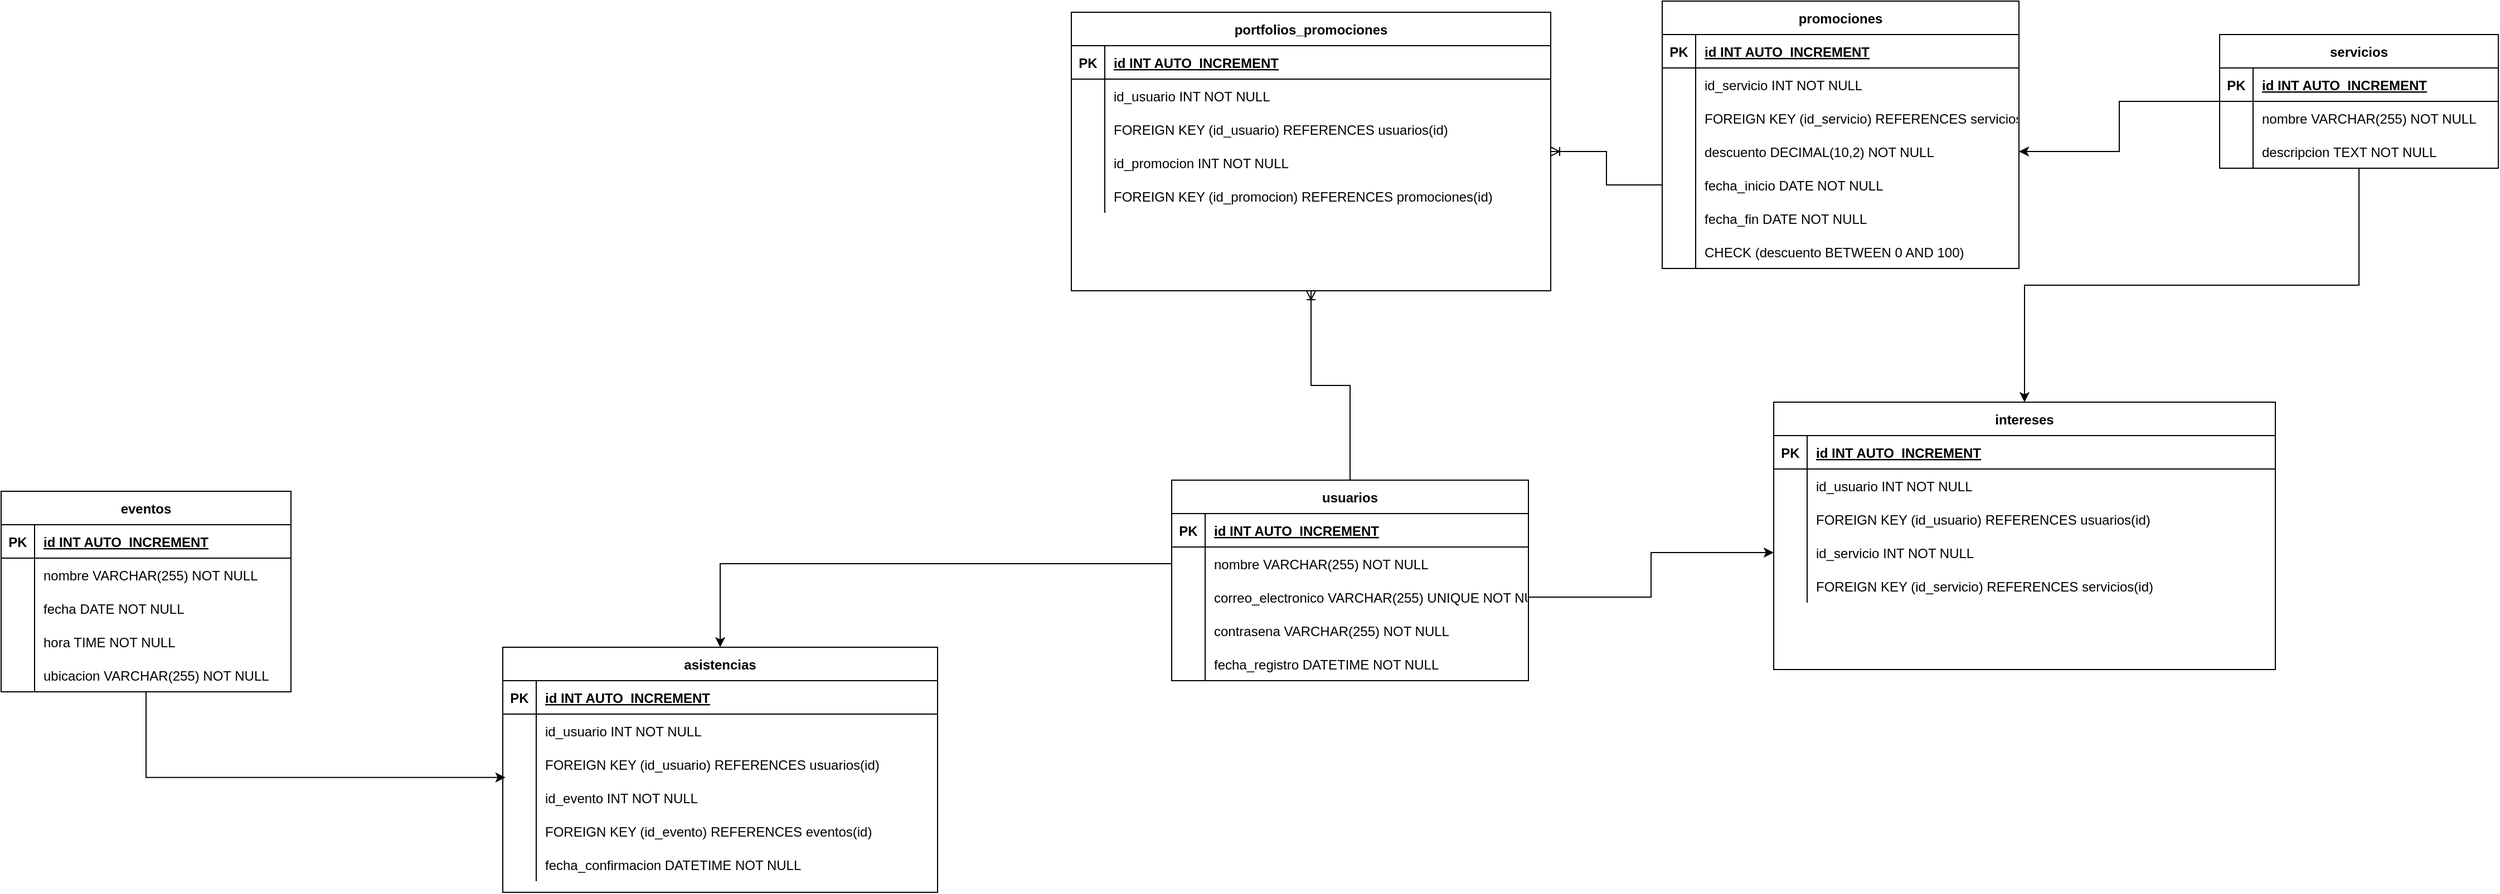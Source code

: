 <mxfile version="24.5.5" type="device">
  <diagram id="YZ3jG_RBLlIOF2ghLRLt" name="Página-1">
    <mxGraphModel dx="2487" dy="1971" grid="1" gridSize="10" guides="1" tooltips="1" connect="1" arrows="1" fold="1" page="1" pageScale="1" pageWidth="827" pageHeight="1169" math="0" shadow="0">
      <root>
        <mxCell id="0" />
        <mxCell id="1" parent="0" />
        <mxCell id="2kgVZVmkL6ZbvHN4OtGE-127" style="edgeStyle=orthogonalEdgeStyle;rounded=0;orthogonalLoop=1;jettySize=auto;html=1;entryX=0.5;entryY=1;entryDx=0;entryDy=0;endArrow=ERoneToMany;endFill=0;" edge="1" parent="1" source="2kgVZVmkL6ZbvHN4OtGE-1" target="2kgVZVmkL6ZbvHN4OtGE-100">
          <mxGeometry relative="1" as="geometry" />
        </mxCell>
        <mxCell id="2kgVZVmkL6ZbvHN4OtGE-1" value="usuarios" style="shape=table;startSize=30;container=1;collapsible=1;childLayout=tableLayout;fixedRows=1;rowLines=0;fontStyle=1;align=center;resizeLast=1;" vertex="1" parent="1">
          <mxGeometry x="380" y="360" width="320" height="180" as="geometry" />
        </mxCell>
        <mxCell id="2kgVZVmkL6ZbvHN4OtGE-2" value="" style="shape=tableRow;horizontal=0;startSize=0;swimlaneHead=0;swimlaneBody=0;fillColor=none;collapsible=0;dropTarget=0;points=[[0,0.5],[1,0.5]];portConstraint=eastwest;strokeColor=inherit;top=0;left=0;right=0;bottom=1;" vertex="1" parent="2kgVZVmkL6ZbvHN4OtGE-1">
          <mxGeometry y="30" width="320" height="30" as="geometry" />
        </mxCell>
        <mxCell id="2kgVZVmkL6ZbvHN4OtGE-3" value="PK" style="shape=partialRectangle;overflow=hidden;connectable=0;fillColor=none;strokeColor=inherit;top=0;left=0;bottom=0;right=0;fontStyle=1;" vertex="1" parent="2kgVZVmkL6ZbvHN4OtGE-2">
          <mxGeometry width="30" height="30" as="geometry">
            <mxRectangle width="30" height="30" as="alternateBounds" />
          </mxGeometry>
        </mxCell>
        <mxCell id="2kgVZVmkL6ZbvHN4OtGE-4" value="id INT AUTO_INCREMENT " style="shape=partialRectangle;overflow=hidden;connectable=0;fillColor=none;align=left;strokeColor=inherit;top=0;left=0;bottom=0;right=0;spacingLeft=6;fontStyle=5;" vertex="1" parent="2kgVZVmkL6ZbvHN4OtGE-2">
          <mxGeometry x="30" width="290" height="30" as="geometry">
            <mxRectangle width="290" height="30" as="alternateBounds" />
          </mxGeometry>
        </mxCell>
        <mxCell id="2kgVZVmkL6ZbvHN4OtGE-5" value="" style="shape=tableRow;horizontal=0;startSize=0;swimlaneHead=0;swimlaneBody=0;fillColor=none;collapsible=0;dropTarget=0;points=[[0,0.5],[1,0.5]];portConstraint=eastwest;strokeColor=inherit;top=0;left=0;right=0;bottom=0;" vertex="1" parent="2kgVZVmkL6ZbvHN4OtGE-1">
          <mxGeometry y="60" width="320" height="30" as="geometry" />
        </mxCell>
        <mxCell id="2kgVZVmkL6ZbvHN4OtGE-6" value="" style="shape=partialRectangle;overflow=hidden;connectable=0;fillColor=none;strokeColor=inherit;top=0;left=0;bottom=0;right=0;" vertex="1" parent="2kgVZVmkL6ZbvHN4OtGE-5">
          <mxGeometry width="30" height="30" as="geometry">
            <mxRectangle width="30" height="30" as="alternateBounds" />
          </mxGeometry>
        </mxCell>
        <mxCell id="2kgVZVmkL6ZbvHN4OtGE-7" value="nombre VARCHAR(255) NOT NULL" style="shape=partialRectangle;overflow=hidden;connectable=0;fillColor=none;align=left;strokeColor=inherit;top=0;left=0;bottom=0;right=0;spacingLeft=6;" vertex="1" parent="2kgVZVmkL6ZbvHN4OtGE-5">
          <mxGeometry x="30" width="290" height="30" as="geometry">
            <mxRectangle width="290" height="30" as="alternateBounds" />
          </mxGeometry>
        </mxCell>
        <mxCell id="2kgVZVmkL6ZbvHN4OtGE-8" value="" style="shape=tableRow;horizontal=0;startSize=0;swimlaneHead=0;swimlaneBody=0;fillColor=none;collapsible=0;dropTarget=0;points=[[0,0.5],[1,0.5]];portConstraint=eastwest;strokeColor=inherit;top=0;left=0;right=0;bottom=0;" vertex="1" parent="2kgVZVmkL6ZbvHN4OtGE-1">
          <mxGeometry y="90" width="320" height="30" as="geometry" />
        </mxCell>
        <mxCell id="2kgVZVmkL6ZbvHN4OtGE-9" value="" style="shape=partialRectangle;overflow=hidden;connectable=0;fillColor=none;strokeColor=inherit;top=0;left=0;bottom=0;right=0;" vertex="1" parent="2kgVZVmkL6ZbvHN4OtGE-8">
          <mxGeometry width="30" height="30" as="geometry">
            <mxRectangle width="30" height="30" as="alternateBounds" />
          </mxGeometry>
        </mxCell>
        <mxCell id="2kgVZVmkL6ZbvHN4OtGE-10" value="correo_electronico VARCHAR(255) UNIQUE NOT NULL" style="shape=partialRectangle;overflow=hidden;connectable=0;fillColor=none;align=left;strokeColor=inherit;top=0;left=0;bottom=0;right=0;spacingLeft=6;" vertex="1" parent="2kgVZVmkL6ZbvHN4OtGE-8">
          <mxGeometry x="30" width="290" height="30" as="geometry">
            <mxRectangle width="290" height="30" as="alternateBounds" />
          </mxGeometry>
        </mxCell>
        <mxCell id="2kgVZVmkL6ZbvHN4OtGE-11" value="" style="shape=tableRow;horizontal=0;startSize=0;swimlaneHead=0;swimlaneBody=0;fillColor=none;collapsible=0;dropTarget=0;points=[[0,0.5],[1,0.5]];portConstraint=eastwest;strokeColor=inherit;top=0;left=0;right=0;bottom=0;" vertex="1" parent="2kgVZVmkL6ZbvHN4OtGE-1">
          <mxGeometry y="120" width="320" height="30" as="geometry" />
        </mxCell>
        <mxCell id="2kgVZVmkL6ZbvHN4OtGE-12" value="" style="shape=partialRectangle;overflow=hidden;connectable=0;fillColor=none;strokeColor=inherit;top=0;left=0;bottom=0;right=0;" vertex="1" parent="2kgVZVmkL6ZbvHN4OtGE-11">
          <mxGeometry width="30" height="30" as="geometry">
            <mxRectangle width="30" height="30" as="alternateBounds" />
          </mxGeometry>
        </mxCell>
        <mxCell id="2kgVZVmkL6ZbvHN4OtGE-13" value="contrasena VARCHAR(255) NOT NULL" style="shape=partialRectangle;overflow=hidden;connectable=0;fillColor=none;align=left;strokeColor=inherit;top=0;left=0;bottom=0;right=0;spacingLeft=6;" vertex="1" parent="2kgVZVmkL6ZbvHN4OtGE-11">
          <mxGeometry x="30" width="290" height="30" as="geometry">
            <mxRectangle width="290" height="30" as="alternateBounds" />
          </mxGeometry>
        </mxCell>
        <mxCell id="2kgVZVmkL6ZbvHN4OtGE-14" value="" style="shape=tableRow;horizontal=0;startSize=0;swimlaneHead=0;swimlaneBody=0;fillColor=none;collapsible=0;dropTarget=0;points=[[0,0.5],[1,0.5]];portConstraint=eastwest;strokeColor=inherit;top=0;left=0;right=0;bottom=0;" vertex="1" parent="2kgVZVmkL6ZbvHN4OtGE-1">
          <mxGeometry y="150" width="320" height="30" as="geometry" />
        </mxCell>
        <mxCell id="2kgVZVmkL6ZbvHN4OtGE-15" value="" style="shape=partialRectangle;overflow=hidden;connectable=0;fillColor=none;strokeColor=inherit;top=0;left=0;bottom=0;right=0;" vertex="1" parent="2kgVZVmkL6ZbvHN4OtGE-14">
          <mxGeometry width="30" height="30" as="geometry">
            <mxRectangle width="30" height="30" as="alternateBounds" />
          </mxGeometry>
        </mxCell>
        <mxCell id="2kgVZVmkL6ZbvHN4OtGE-16" value="fecha_registro DATETIME NOT NULL" style="shape=partialRectangle;overflow=hidden;connectable=0;fillColor=none;align=left;strokeColor=inherit;top=0;left=0;bottom=0;right=0;spacingLeft=6;" vertex="1" parent="2kgVZVmkL6ZbvHN4OtGE-14">
          <mxGeometry x="30" width="290" height="30" as="geometry">
            <mxRectangle width="290" height="30" as="alternateBounds" />
          </mxGeometry>
        </mxCell>
        <mxCell id="2kgVZVmkL6ZbvHN4OtGE-17" value="eventos" style="shape=table;startSize=30;container=1;collapsible=1;childLayout=tableLayout;fixedRows=1;rowLines=0;fontStyle=1;align=center;resizeLast=1;" vertex="1" parent="1">
          <mxGeometry x="-670" y="370" width="260" height="180" as="geometry" />
        </mxCell>
        <mxCell id="2kgVZVmkL6ZbvHN4OtGE-18" value="" style="shape=tableRow;horizontal=0;startSize=0;swimlaneHead=0;swimlaneBody=0;fillColor=none;collapsible=0;dropTarget=0;points=[[0,0.5],[1,0.5]];portConstraint=eastwest;strokeColor=inherit;top=0;left=0;right=0;bottom=1;" vertex="1" parent="2kgVZVmkL6ZbvHN4OtGE-17">
          <mxGeometry y="30" width="260" height="30" as="geometry" />
        </mxCell>
        <mxCell id="2kgVZVmkL6ZbvHN4OtGE-19" value="PK" style="shape=partialRectangle;overflow=hidden;connectable=0;fillColor=none;strokeColor=inherit;top=0;left=0;bottom=0;right=0;fontStyle=1;" vertex="1" parent="2kgVZVmkL6ZbvHN4OtGE-18">
          <mxGeometry width="30" height="30" as="geometry">
            <mxRectangle width="30" height="30" as="alternateBounds" />
          </mxGeometry>
        </mxCell>
        <mxCell id="2kgVZVmkL6ZbvHN4OtGE-20" value="id INT AUTO_INCREMENT " style="shape=partialRectangle;overflow=hidden;connectable=0;fillColor=none;align=left;strokeColor=inherit;top=0;left=0;bottom=0;right=0;spacingLeft=6;fontStyle=5;" vertex="1" parent="2kgVZVmkL6ZbvHN4OtGE-18">
          <mxGeometry x="30" width="230" height="30" as="geometry">
            <mxRectangle width="230" height="30" as="alternateBounds" />
          </mxGeometry>
        </mxCell>
        <mxCell id="2kgVZVmkL6ZbvHN4OtGE-21" value="" style="shape=tableRow;horizontal=0;startSize=0;swimlaneHead=0;swimlaneBody=0;fillColor=none;collapsible=0;dropTarget=0;points=[[0,0.5],[1,0.5]];portConstraint=eastwest;strokeColor=inherit;top=0;left=0;right=0;bottom=0;" vertex="1" parent="2kgVZVmkL6ZbvHN4OtGE-17">
          <mxGeometry y="60" width="260" height="30" as="geometry" />
        </mxCell>
        <mxCell id="2kgVZVmkL6ZbvHN4OtGE-22" value="" style="shape=partialRectangle;overflow=hidden;connectable=0;fillColor=none;strokeColor=inherit;top=0;left=0;bottom=0;right=0;" vertex="1" parent="2kgVZVmkL6ZbvHN4OtGE-21">
          <mxGeometry width="30" height="30" as="geometry">
            <mxRectangle width="30" height="30" as="alternateBounds" />
          </mxGeometry>
        </mxCell>
        <mxCell id="2kgVZVmkL6ZbvHN4OtGE-23" value="nombre VARCHAR(255) NOT NULL" style="shape=partialRectangle;overflow=hidden;connectable=0;fillColor=none;align=left;strokeColor=inherit;top=0;left=0;bottom=0;right=0;spacingLeft=6;" vertex="1" parent="2kgVZVmkL6ZbvHN4OtGE-21">
          <mxGeometry x="30" width="230" height="30" as="geometry">
            <mxRectangle width="230" height="30" as="alternateBounds" />
          </mxGeometry>
        </mxCell>
        <mxCell id="2kgVZVmkL6ZbvHN4OtGE-24" value="" style="shape=tableRow;horizontal=0;startSize=0;swimlaneHead=0;swimlaneBody=0;fillColor=none;collapsible=0;dropTarget=0;points=[[0,0.5],[1,0.5]];portConstraint=eastwest;strokeColor=inherit;top=0;left=0;right=0;bottom=0;" vertex="1" parent="2kgVZVmkL6ZbvHN4OtGE-17">
          <mxGeometry y="90" width="260" height="30" as="geometry" />
        </mxCell>
        <mxCell id="2kgVZVmkL6ZbvHN4OtGE-25" value="" style="shape=partialRectangle;overflow=hidden;connectable=0;fillColor=none;strokeColor=inherit;top=0;left=0;bottom=0;right=0;" vertex="1" parent="2kgVZVmkL6ZbvHN4OtGE-24">
          <mxGeometry width="30" height="30" as="geometry">
            <mxRectangle width="30" height="30" as="alternateBounds" />
          </mxGeometry>
        </mxCell>
        <mxCell id="2kgVZVmkL6ZbvHN4OtGE-26" value="fecha DATE NOT NULL" style="shape=partialRectangle;overflow=hidden;connectable=0;fillColor=none;align=left;strokeColor=inherit;top=0;left=0;bottom=0;right=0;spacingLeft=6;" vertex="1" parent="2kgVZVmkL6ZbvHN4OtGE-24">
          <mxGeometry x="30" width="230" height="30" as="geometry">
            <mxRectangle width="230" height="30" as="alternateBounds" />
          </mxGeometry>
        </mxCell>
        <mxCell id="2kgVZVmkL6ZbvHN4OtGE-27" value="" style="shape=tableRow;horizontal=0;startSize=0;swimlaneHead=0;swimlaneBody=0;fillColor=none;collapsible=0;dropTarget=0;points=[[0,0.5],[1,0.5]];portConstraint=eastwest;strokeColor=inherit;top=0;left=0;right=0;bottom=0;" vertex="1" parent="2kgVZVmkL6ZbvHN4OtGE-17">
          <mxGeometry y="120" width="260" height="30" as="geometry" />
        </mxCell>
        <mxCell id="2kgVZVmkL6ZbvHN4OtGE-28" value="" style="shape=partialRectangle;overflow=hidden;connectable=0;fillColor=none;strokeColor=inherit;top=0;left=0;bottom=0;right=0;" vertex="1" parent="2kgVZVmkL6ZbvHN4OtGE-27">
          <mxGeometry width="30" height="30" as="geometry">
            <mxRectangle width="30" height="30" as="alternateBounds" />
          </mxGeometry>
        </mxCell>
        <mxCell id="2kgVZVmkL6ZbvHN4OtGE-29" value="hora TIME NOT NULL" style="shape=partialRectangle;overflow=hidden;connectable=0;fillColor=none;align=left;strokeColor=inherit;top=0;left=0;bottom=0;right=0;spacingLeft=6;" vertex="1" parent="2kgVZVmkL6ZbvHN4OtGE-27">
          <mxGeometry x="30" width="230" height="30" as="geometry">
            <mxRectangle width="230" height="30" as="alternateBounds" />
          </mxGeometry>
        </mxCell>
        <mxCell id="2kgVZVmkL6ZbvHN4OtGE-30" value="" style="shape=tableRow;horizontal=0;startSize=0;swimlaneHead=0;swimlaneBody=0;fillColor=none;collapsible=0;dropTarget=0;points=[[0,0.5],[1,0.5]];portConstraint=eastwest;strokeColor=inherit;top=0;left=0;right=0;bottom=0;" vertex="1" parent="2kgVZVmkL6ZbvHN4OtGE-17">
          <mxGeometry y="150" width="260" height="30" as="geometry" />
        </mxCell>
        <mxCell id="2kgVZVmkL6ZbvHN4OtGE-31" value="" style="shape=partialRectangle;overflow=hidden;connectable=0;fillColor=none;strokeColor=inherit;top=0;left=0;bottom=0;right=0;" vertex="1" parent="2kgVZVmkL6ZbvHN4OtGE-30">
          <mxGeometry width="30" height="30" as="geometry">
            <mxRectangle width="30" height="30" as="alternateBounds" />
          </mxGeometry>
        </mxCell>
        <mxCell id="2kgVZVmkL6ZbvHN4OtGE-32" value="ubicacion VARCHAR(255) NOT NULL" style="shape=partialRectangle;overflow=hidden;connectable=0;fillColor=none;align=left;strokeColor=inherit;top=0;left=0;bottom=0;right=0;spacingLeft=6;" vertex="1" parent="2kgVZVmkL6ZbvHN4OtGE-30">
          <mxGeometry x="30" width="230" height="30" as="geometry">
            <mxRectangle width="230" height="30" as="alternateBounds" />
          </mxGeometry>
        </mxCell>
        <mxCell id="2kgVZVmkL6ZbvHN4OtGE-33" value="asistencias" style="shape=table;startSize=30;container=1;collapsible=1;childLayout=tableLayout;fixedRows=1;rowLines=0;fontStyle=1;align=center;resizeLast=1;" vertex="1" parent="1">
          <mxGeometry x="-220" y="510" width="390" height="220" as="geometry" />
        </mxCell>
        <mxCell id="2kgVZVmkL6ZbvHN4OtGE-34" value="" style="shape=tableRow;horizontal=0;startSize=0;swimlaneHead=0;swimlaneBody=0;fillColor=none;collapsible=0;dropTarget=0;points=[[0,0.5],[1,0.5]];portConstraint=eastwest;strokeColor=inherit;top=0;left=0;right=0;bottom=1;" vertex="1" parent="2kgVZVmkL6ZbvHN4OtGE-33">
          <mxGeometry y="30" width="390" height="30" as="geometry" />
        </mxCell>
        <mxCell id="2kgVZVmkL6ZbvHN4OtGE-35" value="PK" style="shape=partialRectangle;overflow=hidden;connectable=0;fillColor=none;strokeColor=inherit;top=0;left=0;bottom=0;right=0;fontStyle=1;" vertex="1" parent="2kgVZVmkL6ZbvHN4OtGE-34">
          <mxGeometry width="30" height="30" as="geometry">
            <mxRectangle width="30" height="30" as="alternateBounds" />
          </mxGeometry>
        </mxCell>
        <mxCell id="2kgVZVmkL6ZbvHN4OtGE-36" value="id INT AUTO_INCREMENT " style="shape=partialRectangle;overflow=hidden;connectable=0;fillColor=none;align=left;strokeColor=inherit;top=0;left=0;bottom=0;right=0;spacingLeft=6;fontStyle=5;" vertex="1" parent="2kgVZVmkL6ZbvHN4OtGE-34">
          <mxGeometry x="30" width="360" height="30" as="geometry">
            <mxRectangle width="360" height="30" as="alternateBounds" />
          </mxGeometry>
        </mxCell>
        <mxCell id="2kgVZVmkL6ZbvHN4OtGE-37" value="" style="shape=tableRow;horizontal=0;startSize=0;swimlaneHead=0;swimlaneBody=0;fillColor=none;collapsible=0;dropTarget=0;points=[[0,0.5],[1,0.5]];portConstraint=eastwest;strokeColor=inherit;top=0;left=0;right=0;bottom=0;" vertex="1" parent="2kgVZVmkL6ZbvHN4OtGE-33">
          <mxGeometry y="60" width="390" height="30" as="geometry" />
        </mxCell>
        <mxCell id="2kgVZVmkL6ZbvHN4OtGE-38" value="" style="shape=partialRectangle;overflow=hidden;connectable=0;fillColor=none;strokeColor=inherit;top=0;left=0;bottom=0;right=0;" vertex="1" parent="2kgVZVmkL6ZbvHN4OtGE-37">
          <mxGeometry width="30" height="30" as="geometry">
            <mxRectangle width="30" height="30" as="alternateBounds" />
          </mxGeometry>
        </mxCell>
        <mxCell id="2kgVZVmkL6ZbvHN4OtGE-39" value="id_usuario INT NOT NULL" style="shape=partialRectangle;overflow=hidden;connectable=0;fillColor=none;align=left;strokeColor=inherit;top=0;left=0;bottom=0;right=0;spacingLeft=6;" vertex="1" parent="2kgVZVmkL6ZbvHN4OtGE-37">
          <mxGeometry x="30" width="360" height="30" as="geometry">
            <mxRectangle width="360" height="30" as="alternateBounds" />
          </mxGeometry>
        </mxCell>
        <mxCell id="2kgVZVmkL6ZbvHN4OtGE-40" value="" style="shape=tableRow;horizontal=0;startSize=0;swimlaneHead=0;swimlaneBody=0;fillColor=none;collapsible=0;dropTarget=0;points=[[0,0.5],[1,0.5]];portConstraint=eastwest;strokeColor=inherit;top=0;left=0;right=0;bottom=0;" vertex="1" parent="2kgVZVmkL6ZbvHN4OtGE-33">
          <mxGeometry y="90" width="390" height="30" as="geometry" />
        </mxCell>
        <mxCell id="2kgVZVmkL6ZbvHN4OtGE-41" value="" style="shape=partialRectangle;overflow=hidden;connectable=0;fillColor=none;strokeColor=inherit;top=0;left=0;bottom=0;right=0;" vertex="1" parent="2kgVZVmkL6ZbvHN4OtGE-40">
          <mxGeometry width="30" height="30" as="geometry">
            <mxRectangle width="30" height="30" as="alternateBounds" />
          </mxGeometry>
        </mxCell>
        <mxCell id="2kgVZVmkL6ZbvHN4OtGE-42" value="FOREIGN KEY (id_usuario) REFERENCES usuarios(id)" style="shape=partialRectangle;overflow=hidden;connectable=0;fillColor=none;align=left;strokeColor=inherit;top=0;left=0;bottom=0;right=0;spacingLeft=6;" vertex="1" parent="2kgVZVmkL6ZbvHN4OtGE-40">
          <mxGeometry x="30" width="360" height="30" as="geometry">
            <mxRectangle width="360" height="30" as="alternateBounds" />
          </mxGeometry>
        </mxCell>
        <mxCell id="2kgVZVmkL6ZbvHN4OtGE-43" value="" style="shape=tableRow;horizontal=0;startSize=0;swimlaneHead=0;swimlaneBody=0;fillColor=none;collapsible=0;dropTarget=0;points=[[0,0.5],[1,0.5]];portConstraint=eastwest;strokeColor=inherit;top=0;left=0;right=0;bottom=0;" vertex="1" parent="2kgVZVmkL6ZbvHN4OtGE-33">
          <mxGeometry y="120" width="390" height="30" as="geometry" />
        </mxCell>
        <mxCell id="2kgVZVmkL6ZbvHN4OtGE-44" value="" style="shape=partialRectangle;overflow=hidden;connectable=0;fillColor=none;strokeColor=inherit;top=0;left=0;bottom=0;right=0;" vertex="1" parent="2kgVZVmkL6ZbvHN4OtGE-43">
          <mxGeometry width="30" height="30" as="geometry">
            <mxRectangle width="30" height="30" as="alternateBounds" />
          </mxGeometry>
        </mxCell>
        <mxCell id="2kgVZVmkL6ZbvHN4OtGE-45" value="id_evento INT NOT NULL" style="shape=partialRectangle;overflow=hidden;connectable=0;fillColor=none;align=left;strokeColor=inherit;top=0;left=0;bottom=0;right=0;spacingLeft=6;" vertex="1" parent="2kgVZVmkL6ZbvHN4OtGE-43">
          <mxGeometry x="30" width="360" height="30" as="geometry">
            <mxRectangle width="360" height="30" as="alternateBounds" />
          </mxGeometry>
        </mxCell>
        <mxCell id="2kgVZVmkL6ZbvHN4OtGE-46" value="" style="shape=tableRow;horizontal=0;startSize=0;swimlaneHead=0;swimlaneBody=0;fillColor=none;collapsible=0;dropTarget=0;points=[[0,0.5],[1,0.5]];portConstraint=eastwest;strokeColor=inherit;top=0;left=0;right=0;bottom=0;" vertex="1" parent="2kgVZVmkL6ZbvHN4OtGE-33">
          <mxGeometry y="150" width="390" height="30" as="geometry" />
        </mxCell>
        <mxCell id="2kgVZVmkL6ZbvHN4OtGE-47" value="" style="shape=partialRectangle;overflow=hidden;connectable=0;fillColor=none;strokeColor=inherit;top=0;left=0;bottom=0;right=0;" vertex="1" parent="2kgVZVmkL6ZbvHN4OtGE-46">
          <mxGeometry width="30" height="30" as="geometry">
            <mxRectangle width="30" height="30" as="alternateBounds" />
          </mxGeometry>
        </mxCell>
        <mxCell id="2kgVZVmkL6ZbvHN4OtGE-48" value="FOREIGN KEY (id_evento) REFERENCES eventos(id)" style="shape=partialRectangle;overflow=hidden;connectable=0;fillColor=none;align=left;strokeColor=inherit;top=0;left=0;bottom=0;right=0;spacingLeft=6;" vertex="1" parent="2kgVZVmkL6ZbvHN4OtGE-46">
          <mxGeometry x="30" width="360" height="30" as="geometry">
            <mxRectangle width="360" height="30" as="alternateBounds" />
          </mxGeometry>
        </mxCell>
        <mxCell id="2kgVZVmkL6ZbvHN4OtGE-49" value="" style="shape=tableRow;horizontal=0;startSize=0;swimlaneHead=0;swimlaneBody=0;fillColor=none;collapsible=0;dropTarget=0;points=[[0,0.5],[1,0.5]];portConstraint=eastwest;strokeColor=inherit;top=0;left=0;right=0;bottom=0;" vertex="1" parent="2kgVZVmkL6ZbvHN4OtGE-33">
          <mxGeometry y="180" width="390" height="30" as="geometry" />
        </mxCell>
        <mxCell id="2kgVZVmkL6ZbvHN4OtGE-50" value="" style="shape=partialRectangle;overflow=hidden;connectable=0;fillColor=none;strokeColor=inherit;top=0;left=0;bottom=0;right=0;" vertex="1" parent="2kgVZVmkL6ZbvHN4OtGE-49">
          <mxGeometry width="30" height="30" as="geometry">
            <mxRectangle width="30" height="30" as="alternateBounds" />
          </mxGeometry>
        </mxCell>
        <mxCell id="2kgVZVmkL6ZbvHN4OtGE-51" value="fecha_confirmacion DATETIME NOT NULL" style="shape=partialRectangle;overflow=hidden;connectable=0;fillColor=none;align=left;strokeColor=inherit;top=0;left=0;bottom=0;right=0;spacingLeft=6;" vertex="1" parent="2kgVZVmkL6ZbvHN4OtGE-49">
          <mxGeometry x="30" width="360" height="30" as="geometry">
            <mxRectangle width="360" height="30" as="alternateBounds" />
          </mxGeometry>
        </mxCell>
        <mxCell id="2kgVZVmkL6ZbvHN4OtGE-52" value="intereses" style="shape=table;startSize=30;container=1;collapsible=1;childLayout=tableLayout;fixedRows=1;rowLines=0;fontStyle=1;align=center;resizeLast=1;" vertex="1" parent="1">
          <mxGeometry x="920" y="290" width="450" height="240" as="geometry" />
        </mxCell>
        <mxCell id="2kgVZVmkL6ZbvHN4OtGE-53" value="" style="shape=tableRow;horizontal=0;startSize=0;swimlaneHead=0;swimlaneBody=0;fillColor=none;collapsible=0;dropTarget=0;points=[[0,0.5],[1,0.5]];portConstraint=eastwest;strokeColor=inherit;top=0;left=0;right=0;bottom=1;" vertex="1" parent="2kgVZVmkL6ZbvHN4OtGE-52">
          <mxGeometry y="30" width="450" height="30" as="geometry" />
        </mxCell>
        <mxCell id="2kgVZVmkL6ZbvHN4OtGE-54" value="PK" style="shape=partialRectangle;overflow=hidden;connectable=0;fillColor=none;strokeColor=inherit;top=0;left=0;bottom=0;right=0;fontStyle=1;" vertex="1" parent="2kgVZVmkL6ZbvHN4OtGE-53">
          <mxGeometry width="30" height="30" as="geometry">
            <mxRectangle width="30" height="30" as="alternateBounds" />
          </mxGeometry>
        </mxCell>
        <mxCell id="2kgVZVmkL6ZbvHN4OtGE-55" value="id INT AUTO_INCREMENT " style="shape=partialRectangle;overflow=hidden;connectable=0;fillColor=none;align=left;strokeColor=inherit;top=0;left=0;bottom=0;right=0;spacingLeft=6;fontStyle=5;" vertex="1" parent="2kgVZVmkL6ZbvHN4OtGE-53">
          <mxGeometry x="30" width="420" height="30" as="geometry">
            <mxRectangle width="420" height="30" as="alternateBounds" />
          </mxGeometry>
        </mxCell>
        <mxCell id="2kgVZVmkL6ZbvHN4OtGE-56" value="" style="shape=tableRow;horizontal=0;startSize=0;swimlaneHead=0;swimlaneBody=0;fillColor=none;collapsible=0;dropTarget=0;points=[[0,0.5],[1,0.5]];portConstraint=eastwest;strokeColor=inherit;top=0;left=0;right=0;bottom=0;" vertex="1" parent="2kgVZVmkL6ZbvHN4OtGE-52">
          <mxGeometry y="60" width="450" height="30" as="geometry" />
        </mxCell>
        <mxCell id="2kgVZVmkL6ZbvHN4OtGE-57" value="" style="shape=partialRectangle;overflow=hidden;connectable=0;fillColor=none;strokeColor=inherit;top=0;left=0;bottom=0;right=0;" vertex="1" parent="2kgVZVmkL6ZbvHN4OtGE-56">
          <mxGeometry width="30" height="30" as="geometry">
            <mxRectangle width="30" height="30" as="alternateBounds" />
          </mxGeometry>
        </mxCell>
        <mxCell id="2kgVZVmkL6ZbvHN4OtGE-58" value="id_usuario INT NOT NULL" style="shape=partialRectangle;overflow=hidden;connectable=0;fillColor=none;align=left;strokeColor=inherit;top=0;left=0;bottom=0;right=0;spacingLeft=6;" vertex="1" parent="2kgVZVmkL6ZbvHN4OtGE-56">
          <mxGeometry x="30" width="420" height="30" as="geometry">
            <mxRectangle width="420" height="30" as="alternateBounds" />
          </mxGeometry>
        </mxCell>
        <mxCell id="2kgVZVmkL6ZbvHN4OtGE-59" value="" style="shape=tableRow;horizontal=0;startSize=0;swimlaneHead=0;swimlaneBody=0;fillColor=none;collapsible=0;dropTarget=0;points=[[0,0.5],[1,0.5]];portConstraint=eastwest;strokeColor=inherit;top=0;left=0;right=0;bottom=0;" vertex="1" parent="2kgVZVmkL6ZbvHN4OtGE-52">
          <mxGeometry y="90" width="450" height="30" as="geometry" />
        </mxCell>
        <mxCell id="2kgVZVmkL6ZbvHN4OtGE-60" value="" style="shape=partialRectangle;overflow=hidden;connectable=0;fillColor=none;strokeColor=inherit;top=0;left=0;bottom=0;right=0;" vertex="1" parent="2kgVZVmkL6ZbvHN4OtGE-59">
          <mxGeometry width="30" height="30" as="geometry">
            <mxRectangle width="30" height="30" as="alternateBounds" />
          </mxGeometry>
        </mxCell>
        <mxCell id="2kgVZVmkL6ZbvHN4OtGE-61" value="FOREIGN KEY (id_usuario) REFERENCES usuarios(id)" style="shape=partialRectangle;overflow=hidden;connectable=0;fillColor=none;align=left;strokeColor=inherit;top=0;left=0;bottom=0;right=0;spacingLeft=6;" vertex="1" parent="2kgVZVmkL6ZbvHN4OtGE-59">
          <mxGeometry x="30" width="420" height="30" as="geometry">
            <mxRectangle width="420" height="30" as="alternateBounds" />
          </mxGeometry>
        </mxCell>
        <mxCell id="2kgVZVmkL6ZbvHN4OtGE-62" value="" style="shape=tableRow;horizontal=0;startSize=0;swimlaneHead=0;swimlaneBody=0;fillColor=none;collapsible=0;dropTarget=0;points=[[0,0.5],[1,0.5]];portConstraint=eastwest;strokeColor=inherit;top=0;left=0;right=0;bottom=0;" vertex="1" parent="2kgVZVmkL6ZbvHN4OtGE-52">
          <mxGeometry y="120" width="450" height="30" as="geometry" />
        </mxCell>
        <mxCell id="2kgVZVmkL6ZbvHN4OtGE-63" value="" style="shape=partialRectangle;overflow=hidden;connectable=0;fillColor=none;strokeColor=inherit;top=0;left=0;bottom=0;right=0;" vertex="1" parent="2kgVZVmkL6ZbvHN4OtGE-62">
          <mxGeometry width="30" height="30" as="geometry">
            <mxRectangle width="30" height="30" as="alternateBounds" />
          </mxGeometry>
        </mxCell>
        <mxCell id="2kgVZVmkL6ZbvHN4OtGE-64" value="id_servicio INT NOT NULL" style="shape=partialRectangle;overflow=hidden;connectable=0;fillColor=none;align=left;strokeColor=inherit;top=0;left=0;bottom=0;right=0;spacingLeft=6;" vertex="1" parent="2kgVZVmkL6ZbvHN4OtGE-62">
          <mxGeometry x="30" width="420" height="30" as="geometry">
            <mxRectangle width="420" height="30" as="alternateBounds" />
          </mxGeometry>
        </mxCell>
        <mxCell id="2kgVZVmkL6ZbvHN4OtGE-65" value="" style="shape=tableRow;horizontal=0;startSize=0;swimlaneHead=0;swimlaneBody=0;fillColor=none;collapsible=0;dropTarget=0;points=[[0,0.5],[1,0.5]];portConstraint=eastwest;strokeColor=inherit;top=0;left=0;right=0;bottom=0;" vertex="1" parent="2kgVZVmkL6ZbvHN4OtGE-52">
          <mxGeometry y="150" width="450" height="30" as="geometry" />
        </mxCell>
        <mxCell id="2kgVZVmkL6ZbvHN4OtGE-66" value="" style="shape=partialRectangle;overflow=hidden;connectable=0;fillColor=none;strokeColor=inherit;top=0;left=0;bottom=0;right=0;" vertex="1" parent="2kgVZVmkL6ZbvHN4OtGE-65">
          <mxGeometry width="30" height="30" as="geometry">
            <mxRectangle width="30" height="30" as="alternateBounds" />
          </mxGeometry>
        </mxCell>
        <mxCell id="2kgVZVmkL6ZbvHN4OtGE-67" value="FOREIGN KEY (id_servicio) REFERENCES servicios(id)" style="shape=partialRectangle;overflow=hidden;connectable=0;fillColor=none;align=left;strokeColor=inherit;top=0;left=0;bottom=0;right=0;spacingLeft=6;" vertex="1" parent="2kgVZVmkL6ZbvHN4OtGE-65">
          <mxGeometry x="30" width="420" height="30" as="geometry">
            <mxRectangle width="420" height="30" as="alternateBounds" />
          </mxGeometry>
        </mxCell>
        <mxCell id="2kgVZVmkL6ZbvHN4OtGE-122" style="edgeStyle=orthogonalEdgeStyle;rounded=0;orthogonalLoop=1;jettySize=auto;html=1;" edge="1" parent="1" source="2kgVZVmkL6ZbvHN4OtGE-68" target="2kgVZVmkL6ZbvHN4OtGE-52">
          <mxGeometry relative="1" as="geometry" />
        </mxCell>
        <mxCell id="2kgVZVmkL6ZbvHN4OtGE-125" style="edgeStyle=orthogonalEdgeStyle;rounded=0;orthogonalLoop=1;jettySize=auto;html=1;entryX=1;entryY=0.5;entryDx=0;entryDy=0;" edge="1" parent="1" source="2kgVZVmkL6ZbvHN4OtGE-68" target="2kgVZVmkL6ZbvHN4OtGE-88">
          <mxGeometry relative="1" as="geometry" />
        </mxCell>
        <mxCell id="2kgVZVmkL6ZbvHN4OtGE-68" value="servicios" style="shape=table;startSize=30;container=1;collapsible=1;childLayout=tableLayout;fixedRows=1;rowLines=0;fontStyle=1;align=center;resizeLast=1;" vertex="1" parent="1">
          <mxGeometry x="1320" y="-40" width="250" height="120" as="geometry" />
        </mxCell>
        <mxCell id="2kgVZVmkL6ZbvHN4OtGE-69" value="" style="shape=tableRow;horizontal=0;startSize=0;swimlaneHead=0;swimlaneBody=0;fillColor=none;collapsible=0;dropTarget=0;points=[[0,0.5],[1,0.5]];portConstraint=eastwest;strokeColor=inherit;top=0;left=0;right=0;bottom=1;" vertex="1" parent="2kgVZVmkL6ZbvHN4OtGE-68">
          <mxGeometry y="30" width="250" height="30" as="geometry" />
        </mxCell>
        <mxCell id="2kgVZVmkL6ZbvHN4OtGE-70" value="PK" style="shape=partialRectangle;overflow=hidden;connectable=0;fillColor=none;strokeColor=inherit;top=0;left=0;bottom=0;right=0;fontStyle=1;" vertex="1" parent="2kgVZVmkL6ZbvHN4OtGE-69">
          <mxGeometry width="30" height="30" as="geometry">
            <mxRectangle width="30" height="30" as="alternateBounds" />
          </mxGeometry>
        </mxCell>
        <mxCell id="2kgVZVmkL6ZbvHN4OtGE-71" value="id INT AUTO_INCREMENT " style="shape=partialRectangle;overflow=hidden;connectable=0;fillColor=none;align=left;strokeColor=inherit;top=0;left=0;bottom=0;right=0;spacingLeft=6;fontStyle=5;" vertex="1" parent="2kgVZVmkL6ZbvHN4OtGE-69">
          <mxGeometry x="30" width="220" height="30" as="geometry">
            <mxRectangle width="220" height="30" as="alternateBounds" />
          </mxGeometry>
        </mxCell>
        <mxCell id="2kgVZVmkL6ZbvHN4OtGE-72" value="" style="shape=tableRow;horizontal=0;startSize=0;swimlaneHead=0;swimlaneBody=0;fillColor=none;collapsible=0;dropTarget=0;points=[[0,0.5],[1,0.5]];portConstraint=eastwest;strokeColor=inherit;top=0;left=0;right=0;bottom=0;" vertex="1" parent="2kgVZVmkL6ZbvHN4OtGE-68">
          <mxGeometry y="60" width="250" height="30" as="geometry" />
        </mxCell>
        <mxCell id="2kgVZVmkL6ZbvHN4OtGE-73" value="" style="shape=partialRectangle;overflow=hidden;connectable=0;fillColor=none;strokeColor=inherit;top=0;left=0;bottom=0;right=0;" vertex="1" parent="2kgVZVmkL6ZbvHN4OtGE-72">
          <mxGeometry width="30" height="30" as="geometry">
            <mxRectangle width="30" height="30" as="alternateBounds" />
          </mxGeometry>
        </mxCell>
        <mxCell id="2kgVZVmkL6ZbvHN4OtGE-74" value="nombre VARCHAR(255) NOT NULL" style="shape=partialRectangle;overflow=hidden;connectable=0;fillColor=none;align=left;strokeColor=inherit;top=0;left=0;bottom=0;right=0;spacingLeft=6;" vertex="1" parent="2kgVZVmkL6ZbvHN4OtGE-72">
          <mxGeometry x="30" width="220" height="30" as="geometry">
            <mxRectangle width="220" height="30" as="alternateBounds" />
          </mxGeometry>
        </mxCell>
        <mxCell id="2kgVZVmkL6ZbvHN4OtGE-75" value="" style="shape=tableRow;horizontal=0;startSize=0;swimlaneHead=0;swimlaneBody=0;fillColor=none;collapsible=0;dropTarget=0;points=[[0,0.5],[1,0.5]];portConstraint=eastwest;strokeColor=inherit;top=0;left=0;right=0;bottom=0;" vertex="1" parent="2kgVZVmkL6ZbvHN4OtGE-68">
          <mxGeometry y="90" width="250" height="30" as="geometry" />
        </mxCell>
        <mxCell id="2kgVZVmkL6ZbvHN4OtGE-76" value="" style="shape=partialRectangle;overflow=hidden;connectable=0;fillColor=none;strokeColor=inherit;top=0;left=0;bottom=0;right=0;" vertex="1" parent="2kgVZVmkL6ZbvHN4OtGE-75">
          <mxGeometry width="30" height="30" as="geometry">
            <mxRectangle width="30" height="30" as="alternateBounds" />
          </mxGeometry>
        </mxCell>
        <mxCell id="2kgVZVmkL6ZbvHN4OtGE-77" value="descripcion TEXT NOT NULL" style="shape=partialRectangle;overflow=hidden;connectable=0;fillColor=none;align=left;strokeColor=inherit;top=0;left=0;bottom=0;right=0;spacingLeft=6;" vertex="1" parent="2kgVZVmkL6ZbvHN4OtGE-75">
          <mxGeometry x="30" width="220" height="30" as="geometry">
            <mxRectangle width="220" height="30" as="alternateBounds" />
          </mxGeometry>
        </mxCell>
        <mxCell id="2kgVZVmkL6ZbvHN4OtGE-78" value="promociones" style="shape=table;startSize=30;container=1;collapsible=1;childLayout=tableLayout;fixedRows=1;rowLines=0;fontStyle=1;align=center;resizeLast=1;" vertex="1" parent="1">
          <mxGeometry x="820" y="-70" width="320" height="240" as="geometry" />
        </mxCell>
        <mxCell id="2kgVZVmkL6ZbvHN4OtGE-79" value="" style="shape=tableRow;horizontal=0;startSize=0;swimlaneHead=0;swimlaneBody=0;fillColor=none;collapsible=0;dropTarget=0;points=[[0,0.5],[1,0.5]];portConstraint=eastwest;strokeColor=inherit;top=0;left=0;right=0;bottom=1;" vertex="1" parent="2kgVZVmkL6ZbvHN4OtGE-78">
          <mxGeometry y="30" width="320" height="30" as="geometry" />
        </mxCell>
        <mxCell id="2kgVZVmkL6ZbvHN4OtGE-80" value="PK" style="shape=partialRectangle;overflow=hidden;connectable=0;fillColor=none;strokeColor=inherit;top=0;left=0;bottom=0;right=0;fontStyle=1;" vertex="1" parent="2kgVZVmkL6ZbvHN4OtGE-79">
          <mxGeometry width="30" height="30" as="geometry">
            <mxRectangle width="30" height="30" as="alternateBounds" />
          </mxGeometry>
        </mxCell>
        <mxCell id="2kgVZVmkL6ZbvHN4OtGE-81" value="id INT AUTO_INCREMENT " style="shape=partialRectangle;overflow=hidden;connectable=0;fillColor=none;align=left;strokeColor=inherit;top=0;left=0;bottom=0;right=0;spacingLeft=6;fontStyle=5;" vertex="1" parent="2kgVZVmkL6ZbvHN4OtGE-79">
          <mxGeometry x="30" width="290" height="30" as="geometry">
            <mxRectangle width="290" height="30" as="alternateBounds" />
          </mxGeometry>
        </mxCell>
        <mxCell id="2kgVZVmkL6ZbvHN4OtGE-82" value="" style="shape=tableRow;horizontal=0;startSize=0;swimlaneHead=0;swimlaneBody=0;fillColor=none;collapsible=0;dropTarget=0;points=[[0,0.5],[1,0.5]];portConstraint=eastwest;strokeColor=inherit;top=0;left=0;right=0;bottom=0;" vertex="1" parent="2kgVZVmkL6ZbvHN4OtGE-78">
          <mxGeometry y="60" width="320" height="30" as="geometry" />
        </mxCell>
        <mxCell id="2kgVZVmkL6ZbvHN4OtGE-83" value="" style="shape=partialRectangle;overflow=hidden;connectable=0;fillColor=none;strokeColor=inherit;top=0;left=0;bottom=0;right=0;" vertex="1" parent="2kgVZVmkL6ZbvHN4OtGE-82">
          <mxGeometry width="30" height="30" as="geometry">
            <mxRectangle width="30" height="30" as="alternateBounds" />
          </mxGeometry>
        </mxCell>
        <mxCell id="2kgVZVmkL6ZbvHN4OtGE-84" value="id_servicio INT NOT NULL" style="shape=partialRectangle;overflow=hidden;connectable=0;fillColor=none;align=left;strokeColor=inherit;top=0;left=0;bottom=0;right=0;spacingLeft=6;" vertex="1" parent="2kgVZVmkL6ZbvHN4OtGE-82">
          <mxGeometry x="30" width="290" height="30" as="geometry">
            <mxRectangle width="290" height="30" as="alternateBounds" />
          </mxGeometry>
        </mxCell>
        <mxCell id="2kgVZVmkL6ZbvHN4OtGE-85" value="" style="shape=tableRow;horizontal=0;startSize=0;swimlaneHead=0;swimlaneBody=0;fillColor=none;collapsible=0;dropTarget=0;points=[[0,0.5],[1,0.5]];portConstraint=eastwest;strokeColor=inherit;top=0;left=0;right=0;bottom=0;" vertex="1" parent="2kgVZVmkL6ZbvHN4OtGE-78">
          <mxGeometry y="90" width="320" height="30" as="geometry" />
        </mxCell>
        <mxCell id="2kgVZVmkL6ZbvHN4OtGE-86" value="" style="shape=partialRectangle;overflow=hidden;connectable=0;fillColor=none;strokeColor=inherit;top=0;left=0;bottom=0;right=0;" vertex="1" parent="2kgVZVmkL6ZbvHN4OtGE-85">
          <mxGeometry width="30" height="30" as="geometry">
            <mxRectangle width="30" height="30" as="alternateBounds" />
          </mxGeometry>
        </mxCell>
        <mxCell id="2kgVZVmkL6ZbvHN4OtGE-87" value="FOREIGN KEY (id_servicio) REFERENCES servicios(id)" style="shape=partialRectangle;overflow=hidden;connectable=0;fillColor=none;align=left;strokeColor=inherit;top=0;left=0;bottom=0;right=0;spacingLeft=6;" vertex="1" parent="2kgVZVmkL6ZbvHN4OtGE-85">
          <mxGeometry x="30" width="290" height="30" as="geometry">
            <mxRectangle width="290" height="30" as="alternateBounds" />
          </mxGeometry>
        </mxCell>
        <mxCell id="2kgVZVmkL6ZbvHN4OtGE-88" value="" style="shape=tableRow;horizontal=0;startSize=0;swimlaneHead=0;swimlaneBody=0;fillColor=none;collapsible=0;dropTarget=0;points=[[0,0.5],[1,0.5]];portConstraint=eastwest;strokeColor=inherit;top=0;left=0;right=0;bottom=0;" vertex="1" parent="2kgVZVmkL6ZbvHN4OtGE-78">
          <mxGeometry y="120" width="320" height="30" as="geometry" />
        </mxCell>
        <mxCell id="2kgVZVmkL6ZbvHN4OtGE-89" value="" style="shape=partialRectangle;overflow=hidden;connectable=0;fillColor=none;strokeColor=inherit;top=0;left=0;bottom=0;right=0;" vertex="1" parent="2kgVZVmkL6ZbvHN4OtGE-88">
          <mxGeometry width="30" height="30" as="geometry">
            <mxRectangle width="30" height="30" as="alternateBounds" />
          </mxGeometry>
        </mxCell>
        <mxCell id="2kgVZVmkL6ZbvHN4OtGE-90" value="descuento DECIMAL(10,2) NOT NULL" style="shape=partialRectangle;overflow=hidden;connectable=0;fillColor=none;align=left;strokeColor=inherit;top=0;left=0;bottom=0;right=0;spacingLeft=6;" vertex="1" parent="2kgVZVmkL6ZbvHN4OtGE-88">
          <mxGeometry x="30" width="290" height="30" as="geometry">
            <mxRectangle width="290" height="30" as="alternateBounds" />
          </mxGeometry>
        </mxCell>
        <mxCell id="2kgVZVmkL6ZbvHN4OtGE-91" value="" style="shape=tableRow;horizontal=0;startSize=0;swimlaneHead=0;swimlaneBody=0;fillColor=none;collapsible=0;dropTarget=0;points=[[0,0.5],[1,0.5]];portConstraint=eastwest;strokeColor=inherit;top=0;left=0;right=0;bottom=0;" vertex="1" parent="2kgVZVmkL6ZbvHN4OtGE-78">
          <mxGeometry y="150" width="320" height="30" as="geometry" />
        </mxCell>
        <mxCell id="2kgVZVmkL6ZbvHN4OtGE-92" value="" style="shape=partialRectangle;overflow=hidden;connectable=0;fillColor=none;strokeColor=inherit;top=0;left=0;bottom=0;right=0;" vertex="1" parent="2kgVZVmkL6ZbvHN4OtGE-91">
          <mxGeometry width="30" height="30" as="geometry">
            <mxRectangle width="30" height="30" as="alternateBounds" />
          </mxGeometry>
        </mxCell>
        <mxCell id="2kgVZVmkL6ZbvHN4OtGE-93" value="fecha_inicio DATE NOT NULL" style="shape=partialRectangle;overflow=hidden;connectable=0;fillColor=none;align=left;strokeColor=inherit;top=0;left=0;bottom=0;right=0;spacingLeft=6;" vertex="1" parent="2kgVZVmkL6ZbvHN4OtGE-91">
          <mxGeometry x="30" width="290" height="30" as="geometry">
            <mxRectangle width="290" height="30" as="alternateBounds" />
          </mxGeometry>
        </mxCell>
        <mxCell id="2kgVZVmkL6ZbvHN4OtGE-94" value="" style="shape=tableRow;horizontal=0;startSize=0;swimlaneHead=0;swimlaneBody=0;fillColor=none;collapsible=0;dropTarget=0;points=[[0,0.5],[1,0.5]];portConstraint=eastwest;strokeColor=inherit;top=0;left=0;right=0;bottom=0;" vertex="1" parent="2kgVZVmkL6ZbvHN4OtGE-78">
          <mxGeometry y="180" width="320" height="30" as="geometry" />
        </mxCell>
        <mxCell id="2kgVZVmkL6ZbvHN4OtGE-95" value="" style="shape=partialRectangle;overflow=hidden;connectable=0;fillColor=none;strokeColor=inherit;top=0;left=0;bottom=0;right=0;" vertex="1" parent="2kgVZVmkL6ZbvHN4OtGE-94">
          <mxGeometry width="30" height="30" as="geometry">
            <mxRectangle width="30" height="30" as="alternateBounds" />
          </mxGeometry>
        </mxCell>
        <mxCell id="2kgVZVmkL6ZbvHN4OtGE-96" value="fecha_fin DATE NOT NULL" style="shape=partialRectangle;overflow=hidden;connectable=0;fillColor=none;align=left;strokeColor=inherit;top=0;left=0;bottom=0;right=0;spacingLeft=6;" vertex="1" parent="2kgVZVmkL6ZbvHN4OtGE-94">
          <mxGeometry x="30" width="290" height="30" as="geometry">
            <mxRectangle width="290" height="30" as="alternateBounds" />
          </mxGeometry>
        </mxCell>
        <mxCell id="2kgVZVmkL6ZbvHN4OtGE-97" value="" style="shape=tableRow;horizontal=0;startSize=0;swimlaneHead=0;swimlaneBody=0;fillColor=none;collapsible=0;dropTarget=0;points=[[0,0.5],[1,0.5]];portConstraint=eastwest;strokeColor=inherit;top=0;left=0;right=0;bottom=0;" vertex="1" parent="2kgVZVmkL6ZbvHN4OtGE-78">
          <mxGeometry y="210" width="320" height="30" as="geometry" />
        </mxCell>
        <mxCell id="2kgVZVmkL6ZbvHN4OtGE-98" value="" style="shape=partialRectangle;overflow=hidden;connectable=0;fillColor=none;strokeColor=inherit;top=0;left=0;bottom=0;right=0;" vertex="1" parent="2kgVZVmkL6ZbvHN4OtGE-97">
          <mxGeometry width="30" height="30" as="geometry">
            <mxRectangle width="30" height="30" as="alternateBounds" />
          </mxGeometry>
        </mxCell>
        <mxCell id="2kgVZVmkL6ZbvHN4OtGE-99" value="CHECK (descuento BETWEEN 0 AND 100)" style="shape=partialRectangle;overflow=hidden;connectable=0;fillColor=none;align=left;strokeColor=inherit;top=0;left=0;bottom=0;right=0;spacingLeft=6;" vertex="1" parent="2kgVZVmkL6ZbvHN4OtGE-97">
          <mxGeometry x="30" width="290" height="30" as="geometry">
            <mxRectangle width="290" height="30" as="alternateBounds" />
          </mxGeometry>
        </mxCell>
        <mxCell id="2kgVZVmkL6ZbvHN4OtGE-100" value="portfolios_promociones" style="shape=table;startSize=30;container=1;collapsible=1;childLayout=tableLayout;fixedRows=1;rowLines=0;fontStyle=1;align=center;resizeLast=1;" vertex="1" parent="1">
          <mxGeometry x="290" y="-60" width="430" height="250" as="geometry" />
        </mxCell>
        <mxCell id="2kgVZVmkL6ZbvHN4OtGE-101" value="" style="shape=tableRow;horizontal=0;startSize=0;swimlaneHead=0;swimlaneBody=0;fillColor=none;collapsible=0;dropTarget=0;points=[[0,0.5],[1,0.5]];portConstraint=eastwest;strokeColor=inherit;top=0;left=0;right=0;bottom=1;" vertex="1" parent="2kgVZVmkL6ZbvHN4OtGE-100">
          <mxGeometry y="30" width="430" height="30" as="geometry" />
        </mxCell>
        <mxCell id="2kgVZVmkL6ZbvHN4OtGE-102" value="PK" style="shape=partialRectangle;overflow=hidden;connectable=0;fillColor=none;strokeColor=inherit;top=0;left=0;bottom=0;right=0;fontStyle=1;" vertex="1" parent="2kgVZVmkL6ZbvHN4OtGE-101">
          <mxGeometry width="30" height="30" as="geometry">
            <mxRectangle width="30" height="30" as="alternateBounds" />
          </mxGeometry>
        </mxCell>
        <mxCell id="2kgVZVmkL6ZbvHN4OtGE-103" value="id INT AUTO_INCREMENT " style="shape=partialRectangle;overflow=hidden;connectable=0;fillColor=none;align=left;strokeColor=inherit;top=0;left=0;bottom=0;right=0;spacingLeft=6;fontStyle=5;" vertex="1" parent="2kgVZVmkL6ZbvHN4OtGE-101">
          <mxGeometry x="30" width="400" height="30" as="geometry">
            <mxRectangle width="400" height="30" as="alternateBounds" />
          </mxGeometry>
        </mxCell>
        <mxCell id="2kgVZVmkL6ZbvHN4OtGE-104" value="" style="shape=tableRow;horizontal=0;startSize=0;swimlaneHead=0;swimlaneBody=0;fillColor=none;collapsible=0;dropTarget=0;points=[[0,0.5],[1,0.5]];portConstraint=eastwest;strokeColor=inherit;top=0;left=0;right=0;bottom=0;" vertex="1" parent="2kgVZVmkL6ZbvHN4OtGE-100">
          <mxGeometry y="60" width="430" height="30" as="geometry" />
        </mxCell>
        <mxCell id="2kgVZVmkL6ZbvHN4OtGE-105" value="" style="shape=partialRectangle;overflow=hidden;connectable=0;fillColor=none;strokeColor=inherit;top=0;left=0;bottom=0;right=0;" vertex="1" parent="2kgVZVmkL6ZbvHN4OtGE-104">
          <mxGeometry width="30" height="30" as="geometry">
            <mxRectangle width="30" height="30" as="alternateBounds" />
          </mxGeometry>
        </mxCell>
        <mxCell id="2kgVZVmkL6ZbvHN4OtGE-106" value="id_usuario INT NOT NULL" style="shape=partialRectangle;overflow=hidden;connectable=0;fillColor=none;align=left;strokeColor=inherit;top=0;left=0;bottom=0;right=0;spacingLeft=6;" vertex="1" parent="2kgVZVmkL6ZbvHN4OtGE-104">
          <mxGeometry x="30" width="400" height="30" as="geometry">
            <mxRectangle width="400" height="30" as="alternateBounds" />
          </mxGeometry>
        </mxCell>
        <mxCell id="2kgVZVmkL6ZbvHN4OtGE-107" value="" style="shape=tableRow;horizontal=0;startSize=0;swimlaneHead=0;swimlaneBody=0;fillColor=none;collapsible=0;dropTarget=0;points=[[0,0.5],[1,0.5]];portConstraint=eastwest;strokeColor=inherit;top=0;left=0;right=0;bottom=0;" vertex="1" parent="2kgVZVmkL6ZbvHN4OtGE-100">
          <mxGeometry y="90" width="430" height="30" as="geometry" />
        </mxCell>
        <mxCell id="2kgVZVmkL6ZbvHN4OtGE-108" value="" style="shape=partialRectangle;overflow=hidden;connectable=0;fillColor=none;strokeColor=inherit;top=0;left=0;bottom=0;right=0;" vertex="1" parent="2kgVZVmkL6ZbvHN4OtGE-107">
          <mxGeometry width="30" height="30" as="geometry">
            <mxRectangle width="30" height="30" as="alternateBounds" />
          </mxGeometry>
        </mxCell>
        <mxCell id="2kgVZVmkL6ZbvHN4OtGE-109" value="FOREIGN KEY (id_usuario) REFERENCES usuarios(id)" style="shape=partialRectangle;overflow=hidden;connectable=0;fillColor=none;align=left;strokeColor=inherit;top=0;left=0;bottom=0;right=0;spacingLeft=6;" vertex="1" parent="2kgVZVmkL6ZbvHN4OtGE-107">
          <mxGeometry x="30" width="400" height="30" as="geometry">
            <mxRectangle width="400" height="30" as="alternateBounds" />
          </mxGeometry>
        </mxCell>
        <mxCell id="2kgVZVmkL6ZbvHN4OtGE-110" value="" style="shape=tableRow;horizontal=0;startSize=0;swimlaneHead=0;swimlaneBody=0;fillColor=none;collapsible=0;dropTarget=0;points=[[0,0.5],[1,0.5]];portConstraint=eastwest;strokeColor=inherit;top=0;left=0;right=0;bottom=0;" vertex="1" parent="2kgVZVmkL6ZbvHN4OtGE-100">
          <mxGeometry y="120" width="430" height="30" as="geometry" />
        </mxCell>
        <mxCell id="2kgVZVmkL6ZbvHN4OtGE-111" value="" style="shape=partialRectangle;overflow=hidden;connectable=0;fillColor=none;strokeColor=inherit;top=0;left=0;bottom=0;right=0;" vertex="1" parent="2kgVZVmkL6ZbvHN4OtGE-110">
          <mxGeometry width="30" height="30" as="geometry">
            <mxRectangle width="30" height="30" as="alternateBounds" />
          </mxGeometry>
        </mxCell>
        <mxCell id="2kgVZVmkL6ZbvHN4OtGE-112" value="id_promocion INT NOT NULL" style="shape=partialRectangle;overflow=hidden;connectable=0;fillColor=none;align=left;strokeColor=inherit;top=0;left=0;bottom=0;right=0;spacingLeft=6;" vertex="1" parent="2kgVZVmkL6ZbvHN4OtGE-110">
          <mxGeometry x="30" width="400" height="30" as="geometry">
            <mxRectangle width="400" height="30" as="alternateBounds" />
          </mxGeometry>
        </mxCell>
        <mxCell id="2kgVZVmkL6ZbvHN4OtGE-113" value="" style="shape=tableRow;horizontal=0;startSize=0;swimlaneHead=0;swimlaneBody=0;fillColor=none;collapsible=0;dropTarget=0;points=[[0,0.5],[1,0.5]];portConstraint=eastwest;strokeColor=inherit;top=0;left=0;right=0;bottom=0;" vertex="1" parent="2kgVZVmkL6ZbvHN4OtGE-100">
          <mxGeometry y="150" width="430" height="30" as="geometry" />
        </mxCell>
        <mxCell id="2kgVZVmkL6ZbvHN4OtGE-114" value="" style="shape=partialRectangle;overflow=hidden;connectable=0;fillColor=none;strokeColor=inherit;top=0;left=0;bottom=0;right=0;" vertex="1" parent="2kgVZVmkL6ZbvHN4OtGE-113">
          <mxGeometry width="30" height="30" as="geometry">
            <mxRectangle width="30" height="30" as="alternateBounds" />
          </mxGeometry>
        </mxCell>
        <mxCell id="2kgVZVmkL6ZbvHN4OtGE-115" value="FOREIGN KEY (id_promocion) REFERENCES promociones(id)" style="shape=partialRectangle;overflow=hidden;connectable=0;fillColor=none;align=left;strokeColor=inherit;top=0;left=0;bottom=0;right=0;spacingLeft=6;" vertex="1" parent="2kgVZVmkL6ZbvHN4OtGE-113">
          <mxGeometry x="30" width="400" height="30" as="geometry">
            <mxRectangle width="400" height="30" as="alternateBounds" />
          </mxGeometry>
        </mxCell>
        <mxCell id="2kgVZVmkL6ZbvHN4OtGE-116" style="edgeStyle=orthogonalEdgeStyle;rounded=0;orthogonalLoop=1;jettySize=auto;html=1;entryX=0.5;entryY=0;entryDx=0;entryDy=0;strokeColor=none;" edge="1" parent="1" source="2kgVZVmkL6ZbvHN4OtGE-5" target="2kgVZVmkL6ZbvHN4OtGE-33">
          <mxGeometry relative="1" as="geometry" />
        </mxCell>
        <mxCell id="2kgVZVmkL6ZbvHN4OtGE-117" style="edgeStyle=orthogonalEdgeStyle;rounded=0;orthogonalLoop=1;jettySize=auto;html=1;entryX=0.5;entryY=0;entryDx=0;entryDy=0;" edge="1" parent="1" source="2kgVZVmkL6ZbvHN4OtGE-5" target="2kgVZVmkL6ZbvHN4OtGE-33">
          <mxGeometry relative="1" as="geometry" />
        </mxCell>
        <mxCell id="2kgVZVmkL6ZbvHN4OtGE-118" style="edgeStyle=orthogonalEdgeStyle;rounded=0;orthogonalLoop=1;jettySize=auto;html=1;entryX=0.006;entryY=-0.103;entryDx=0;entryDy=0;entryPerimeter=0;" edge="1" parent="1" source="2kgVZVmkL6ZbvHN4OtGE-17" target="2kgVZVmkL6ZbvHN4OtGE-43">
          <mxGeometry relative="1" as="geometry" />
        </mxCell>
        <mxCell id="2kgVZVmkL6ZbvHN4OtGE-119" style="edgeStyle=orthogonalEdgeStyle;rounded=0;orthogonalLoop=1;jettySize=auto;html=1;entryX=0;entryY=0.5;entryDx=0;entryDy=0;" edge="1" parent="1" source="2kgVZVmkL6ZbvHN4OtGE-8" target="2kgVZVmkL6ZbvHN4OtGE-62">
          <mxGeometry relative="1" as="geometry" />
        </mxCell>
        <mxCell id="2kgVZVmkL6ZbvHN4OtGE-126" style="edgeStyle=orthogonalEdgeStyle;rounded=0;orthogonalLoop=1;jettySize=auto;html=1;entryX=1;entryY=0.5;entryDx=0;entryDy=0;endArrow=ERoneToMany;endFill=0;" edge="1" parent="1" source="2kgVZVmkL6ZbvHN4OtGE-91" target="2kgVZVmkL6ZbvHN4OtGE-100">
          <mxGeometry relative="1" as="geometry" />
        </mxCell>
      </root>
    </mxGraphModel>
  </diagram>
</mxfile>
